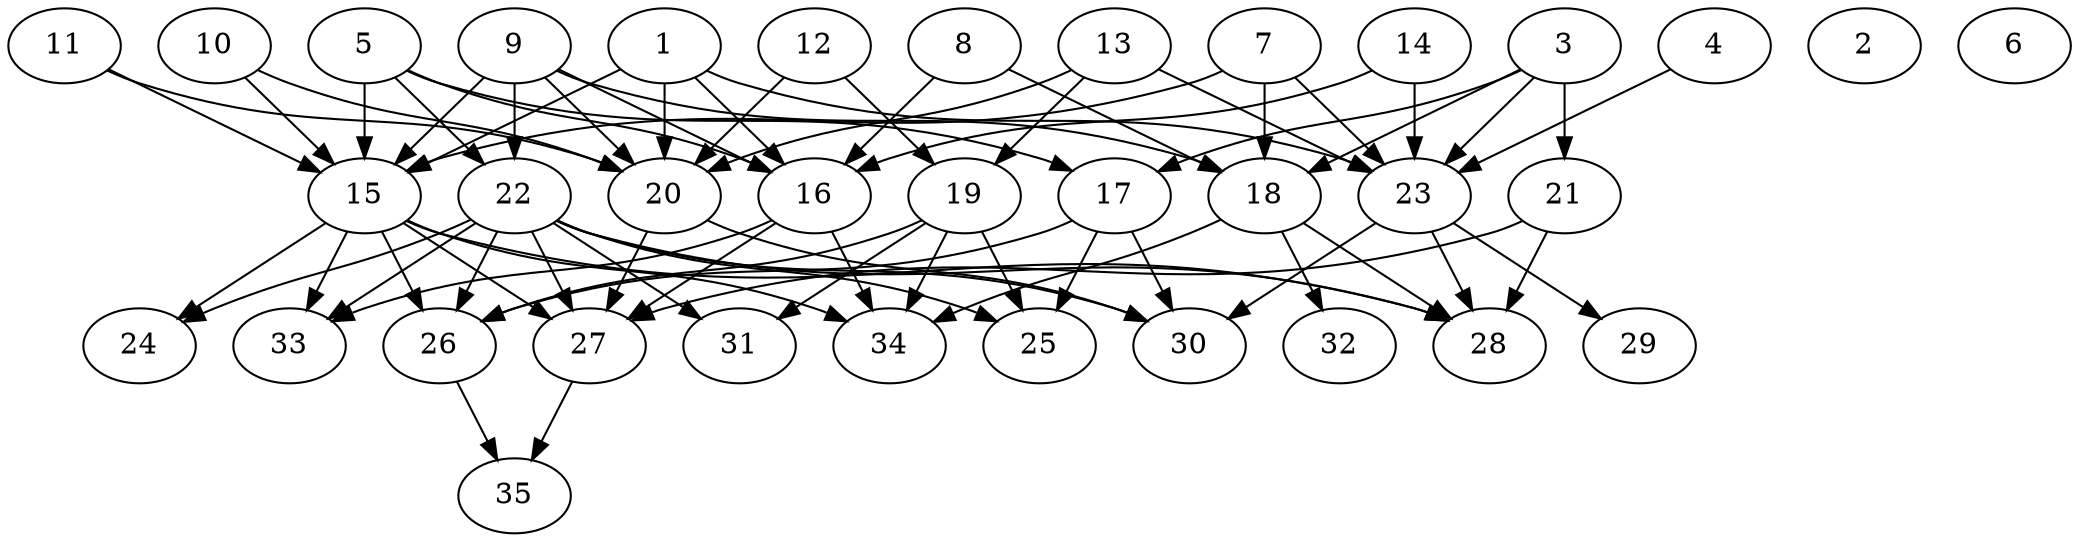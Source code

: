 // DAG (tier=2-normal, mode=compute, n=35, ccr=0.359, fat=0.700, density=0.534, regular=0.595, jump=0.183, mindata=524288, maxdata=8388608)
// DAG automatically generated by daggen at Sun Aug 24 16:33:33 2025
// /home/ermia/Project/Environments/daggen/bin/daggen --dot --ccr 0.359 --fat 0.700 --regular 0.595 --density 0.534 --jump 0.183 --mindata 524288 --maxdata 8388608 -n 35 
digraph G {
  1 [size="6699232661715703", alpha="0.09", expect_size="3349616330857851"]
  1 -> 15 [size ="124792699092992"]
  1 -> 16 [size ="124792699092992"]
  1 -> 20 [size ="124792699092992"]
  1 -> 23 [size ="124792699092992"]
  2 [size="373048969787342848000", alpha="0.02", expect_size="186524484893671424000"]
  3 [size="4681064843944839", alpha="0.04", expect_size="2340532421972419"]
  3 -> 17 [size ="82129849417728"]
  3 -> 18 [size ="82129849417728"]
  3 -> 21 [size ="82129849417728"]
  3 -> 23 [size ="82129849417728"]
  4 [size="11292314914316868", alpha="0.15", expect_size="5646157457158434"]
  4 -> 23 [size ="212661488844800"]
  5 [size="243958795159461691392", alpha="0.00", expect_size="121979397579730845696"]
  5 -> 15 [size ="312344819269632"]
  5 -> 16 [size ="312344819269632"]
  5 -> 17 [size ="312344819269632"]
  5 -> 22 [size ="312344819269632"]
  6 [size="92359575646951456", alpha="0.13", expect_size="46179787823475728"]
  7 [size="30345169446438436864", alpha="0.03", expect_size="15172584723219218432"]
  7 -> 15 [size ="77830478102528"]
  7 -> 18 [size ="77830478102528"]
  7 -> 23 [size ="77830478102528"]
  8 [size="155285029259287986176", alpha="0.01", expect_size="77642514629643993088"]
  8 -> 16 [size ="231122936004608"]
  8 -> 18 [size ="231122936004608"]
  9 [size="571478002830900", alpha="0.19", expect_size="285739001415450"]
  9 -> 15 [size ="15975265075200"]
  9 -> 16 [size ="15975265075200"]
  9 -> 18 [size ="15975265075200"]
  9 -> 20 [size ="15975265075200"]
  9 -> 22 [size ="15975265075200"]
  10 [size="2307126126150735", alpha="0.07", expect_size="1153563063075367"]
  10 -> 15 [size ="2556042412032"]
  10 -> 20 [size ="2556042412032"]
  11 [size="5210396149801811968", alpha="0.15", expect_size="2605198074900905984"]
  11 -> 15 [size ="24043839291392"]
  11 -> 20 [size ="24043839291392"]
  12 [size="5707532981157367", alpha="0.15", expect_size="2853766490578683"]
  12 -> 19 [size ="5208855805952"]
  12 -> 20 [size ="5208855805952"]
  13 [size="10537248963249704", alpha="0.15", expect_size="5268624481624852"]
  13 -> 19 [size ="177811780272128"]
  13 -> 20 [size ="177811780272128"]
  13 -> 23 [size ="177811780272128"]
  14 [size="628559887617845632", alpha="0.02", expect_size="314279943808922816"]
  14 -> 16 [size ="366959623405568"]
  14 -> 23 [size ="366959623405568"]
  15 [size="393645922395682944", alpha="0.10", expect_size="196822961197841472"]
  15 -> 24 [size ="460105384460288"]
  15 -> 26 [size ="460105384460288"]
  15 -> 27 [size ="460105384460288"]
  15 -> 28 [size ="460105384460288"]
  15 -> 33 [size ="460105384460288"]
  15 -> 34 [size ="460105384460288"]
  16 [size="79694043394846768", alpha="0.12", expect_size="39847021697423384"]
  16 -> 27 [size ="152590666956800"]
  16 -> 33 [size ="152590666956800"]
  16 -> 34 [size ="152590666956800"]
  17 [size="122269723215949463552", alpha="0.11", expect_size="61134861607974731776"]
  17 -> 25 [size ="197076998684672"]
  17 -> 26 [size ="197076998684672"]
  17 -> 30 [size ="197076998684672"]
  18 [size="3553119494860329", alpha="0.10", expect_size="1776559747430164"]
  18 -> 28 [size ="80562521899008"]
  18 -> 32 [size ="80562521899008"]
  18 -> 34 [size ="80562521899008"]
  19 [size="658201470086041856", alpha="0.18", expect_size="329100735043020928"]
  19 -> 25 [size ="438982198427648"]
  19 -> 26 [size ="438982198427648"]
  19 -> 31 [size ="438982198427648"]
  19 -> 34 [size ="438982198427648"]
  20 [size="316050579928794529792", alpha="0.07", expect_size="158025289964397264896"]
  20 -> 27 [size ="371188387807232"]
  20 -> 30 [size ="371188387807232"]
  21 [size="181386087437799784448", alpha="0.09", expect_size="90693043718899892224"]
  21 -> 27 [size ="256345659932672"]
  21 -> 28 [size ="256345659932672"]
  22 [size="18766345827012988", alpha="0.18", expect_size="9383172913506494"]
  22 -> 24 [size ="557876196147200"]
  22 -> 25 [size ="557876196147200"]
  22 -> 26 [size ="557876196147200"]
  22 -> 27 [size ="557876196147200"]
  22 -> 28 [size ="557876196147200"]
  22 -> 30 [size ="557876196147200"]
  22 -> 31 [size ="557876196147200"]
  22 -> 33 [size ="557876196147200"]
  23 [size="13838208714671428", alpha="0.03", expect_size="6919104357335714"]
  23 -> 28 [size ="253570876178432"]
  23 -> 29 [size ="253570876178432"]
  23 -> 30 [size ="253570876178432"]
  24 [size="1323222958269177344", alpha="0.09", expect_size="661611479134588672"]
  25 [size="122393881114817", alpha="0.07", expect_size="61196940557408"]
  26 [size="508371358204733423616", alpha="0.16", expect_size="254185679102366711808"]
  26 -> 35 [size ="509578039001088"]
  27 [size="1394813101610874", alpha="0.04", expect_size="697406550805437"]
  27 -> 35 [size ="105063297056768"]
  28 [size="12373449228522018", alpha="0.10", expect_size="6186724614261009"]
  29 [size="835245138305119744", alpha="0.17", expect_size="417622569152559872"]
  30 [size="11634201531835892", alpha="0.14", expect_size="5817100765917946"]
  31 [size="31956896686723301376", alpha="0.05", expect_size="15978448343361650688"]
  32 [size="37464167039740472", alpha="0.04", expect_size="18732083519870236"]
  33 [size="22353191744215264", alpha="0.17", expect_size="11176595872107632"]
  34 [size="207878684466479104000", alpha="0.02", expect_size="103939342233239552000"]
  35 [size="89607462843318272000", alpha="0.07", expect_size="44803731421659136000"]
}